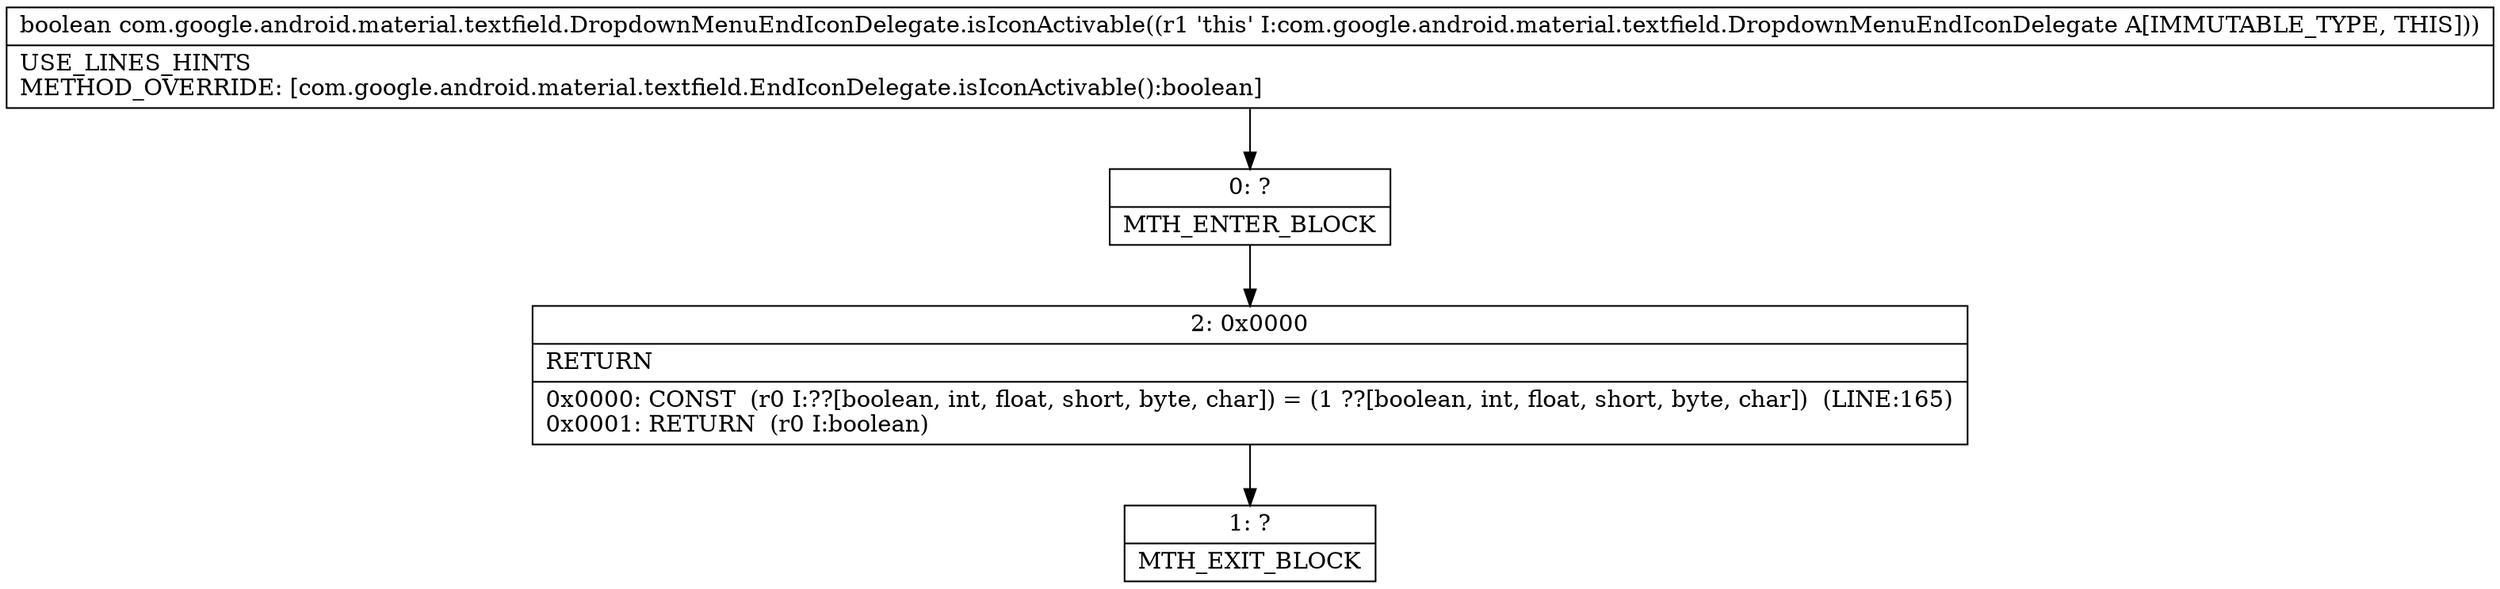 digraph "CFG forcom.google.android.material.textfield.DropdownMenuEndIconDelegate.isIconActivable()Z" {
Node_0 [shape=record,label="{0\:\ ?|MTH_ENTER_BLOCK\l}"];
Node_2 [shape=record,label="{2\:\ 0x0000|RETURN\l|0x0000: CONST  (r0 I:??[boolean, int, float, short, byte, char]) = (1 ??[boolean, int, float, short, byte, char])  (LINE:165)\l0x0001: RETURN  (r0 I:boolean) \l}"];
Node_1 [shape=record,label="{1\:\ ?|MTH_EXIT_BLOCK\l}"];
MethodNode[shape=record,label="{boolean com.google.android.material.textfield.DropdownMenuEndIconDelegate.isIconActivable((r1 'this' I:com.google.android.material.textfield.DropdownMenuEndIconDelegate A[IMMUTABLE_TYPE, THIS]))  | USE_LINES_HINTS\lMETHOD_OVERRIDE: [com.google.android.material.textfield.EndIconDelegate.isIconActivable():boolean]\l}"];
MethodNode -> Node_0;Node_0 -> Node_2;
Node_2 -> Node_1;
}

